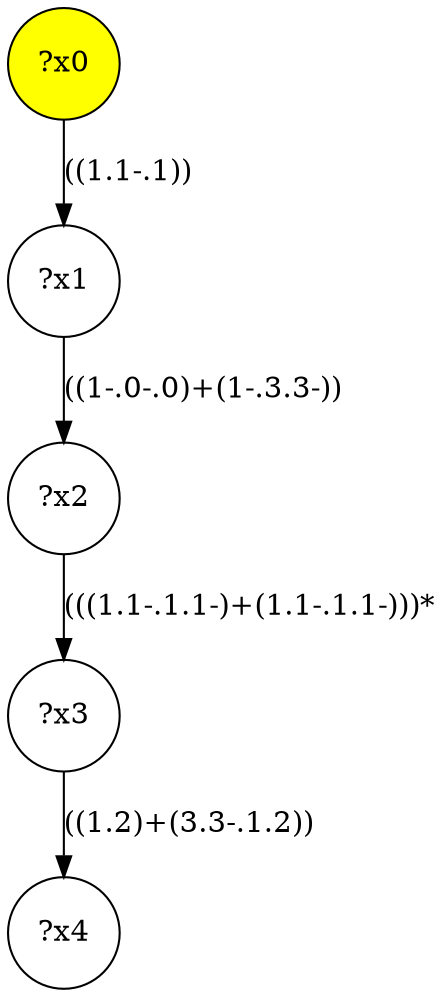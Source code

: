 digraph g {
	x0 [fillcolor="yellow", style="filled," shape=circle, label="?x0"];
	x1 [shape=circle, label="?x1"];
	x0 -> x1 [label="((1.1-.1))"];
	x2 [shape=circle, label="?x2"];
	x1 -> x2 [label="((1-.0-.0)+(1-.3.3-))"];
	x3 [shape=circle, label="?x3"];
	x2 -> x3 [label="(((1.1-.1.1-)+(1.1-.1.1-)))*"];
	x4 [shape=circle, label="?x4"];
	x3 -> x4 [label="((1.2)+(3.3-.1.2))"];
}
